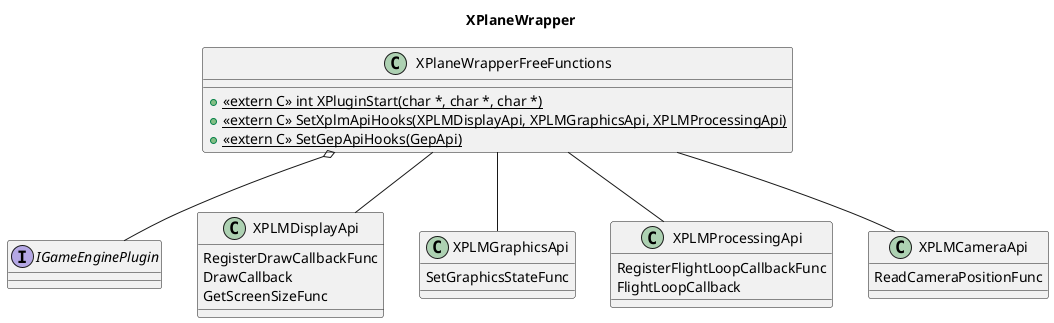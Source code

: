 @startuml

title "XPlaneWrapper"

interface "IGameEnginePlugin"  as IGEP {
}

class "XPLMDisplayApi" as XDA {
  RegisterDrawCallbackFunc
  DrawCallback
  GetScreenSizeFunc
}

class "XPLMGraphicsApi" as XGA {
  SetGraphicsStateFunc
}

class "XPLMProcessingApi" as XPA {
  RegisterFlightLoopCallbackFunc
  FlightLoopCallback
}

class "XPLMCameraApi" as XCA {
  ReadCameraPositionFunc
}

class "XPlaneWrapperFreeFunctions"  as XPW {
    + {static} <<extern C>> int XPluginStart(char *, char *, char *)
    + {static} <<extern C>> SetXplmApiHooks(XPLMDisplayApi, XPLMGraphicsApi, XPLMProcessingApi)
    + {static} <<extern C>> SetGepApiHooks(GepApi)

}

XPW o-- IGEP

XPW -- XDA
XPW -- XGA
XPW -- XPA
XPW -- XCA


@enduml